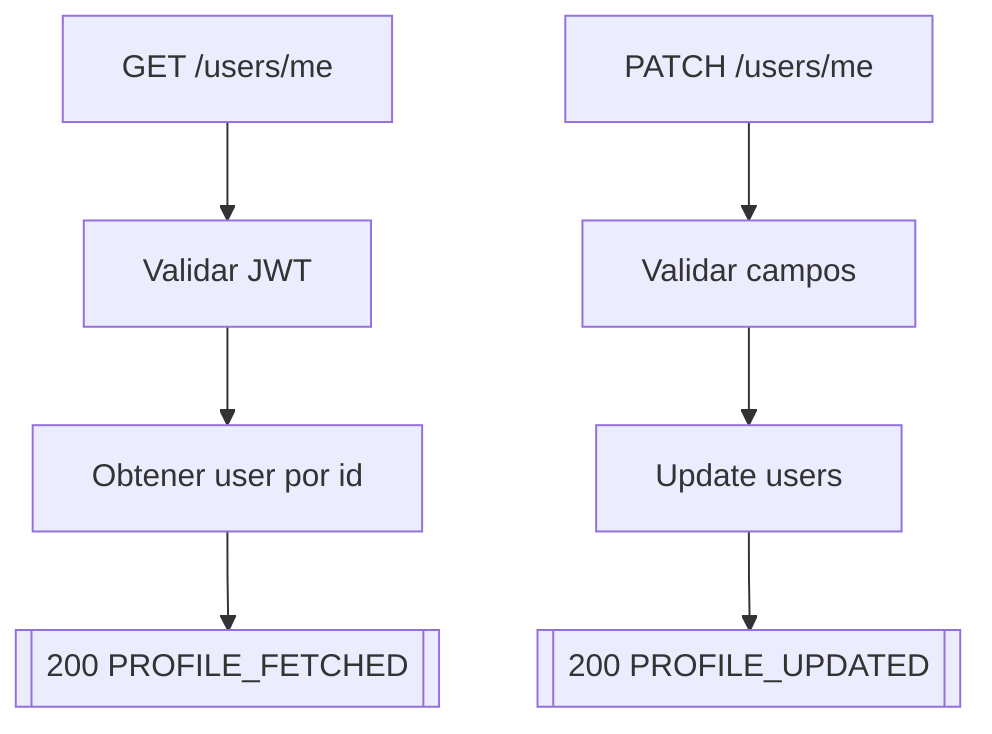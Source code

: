 flowchart TD
  A[GET /users/me] --> B[Validar JWT]
  B --> C[Obtener user por id]
  C --> D[[200 PROFILE_FETCHED]]
  A2[PATCH /users/me] --> B2[Validar campos]
  B2 --> C2[Update users]
  C2 --> D2[[200 PROFILE_UPDATED]]